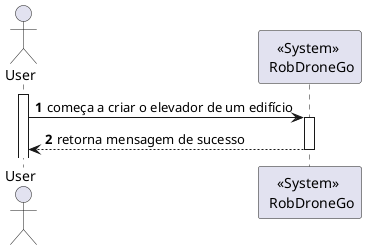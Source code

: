@startuml
'https://plantuml.com/sequence-diagram

autonumber

Actor User
participant "<<System>> \n RobDroneGo" as sys
activate User
User -> sys: começa a criar o elevador de um edifício
activate sys
sys--> User: retorna mensagem de sucesso
deactivate sys
@enduml